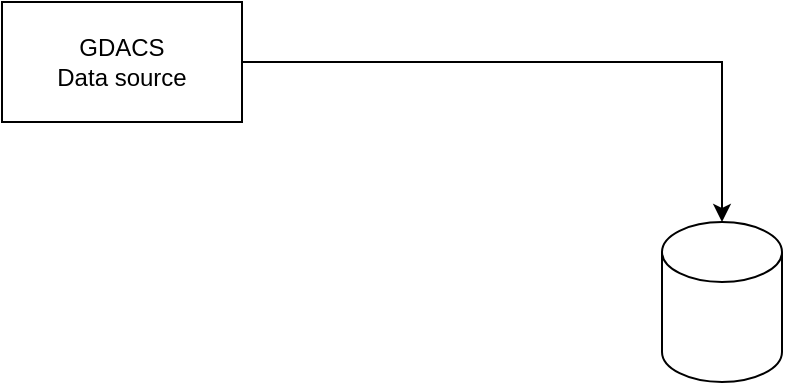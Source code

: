 <mxfile version="22.0.3" type="github">
  <diagram name="Page-1" id="egkdRjGuplwJrO8aOdmm">
    <mxGraphModel dx="1434" dy="782" grid="1" gridSize="10" guides="1" tooltips="1" connect="1" arrows="1" fold="1" page="1" pageScale="1" pageWidth="850" pageHeight="1100" math="0" shadow="0">
      <root>
        <mxCell id="0" />
        <mxCell id="1" parent="0" />
        <mxCell id="aMJKOizpRc9o-GE-1GVx-4" style="edgeStyle=orthogonalEdgeStyle;rounded=0;orthogonalLoop=1;jettySize=auto;html=1;exitX=1;exitY=0.5;exitDx=0;exitDy=0;" edge="1" parent="1" source="aMJKOizpRc9o-GE-1GVx-1" target="aMJKOizpRc9o-GE-1GVx-2">
          <mxGeometry relative="1" as="geometry" />
        </mxCell>
        <mxCell id="aMJKOizpRc9o-GE-1GVx-1" value="&lt;div&gt;GDACS&lt;/div&gt;&lt;div&gt;Data source&lt;br&gt;&lt;/div&gt;" style="rounded=0;whiteSpace=wrap;html=1;" vertex="1" parent="1">
          <mxGeometry x="130" y="90" width="120" height="60" as="geometry" />
        </mxCell>
        <mxCell id="aMJKOizpRc9o-GE-1GVx-2" value="" style="shape=cylinder3;whiteSpace=wrap;html=1;boundedLbl=1;backgroundOutline=1;size=15;" vertex="1" parent="1">
          <mxGeometry x="460" y="200" width="60" height="80" as="geometry" />
        </mxCell>
      </root>
    </mxGraphModel>
  </diagram>
</mxfile>
